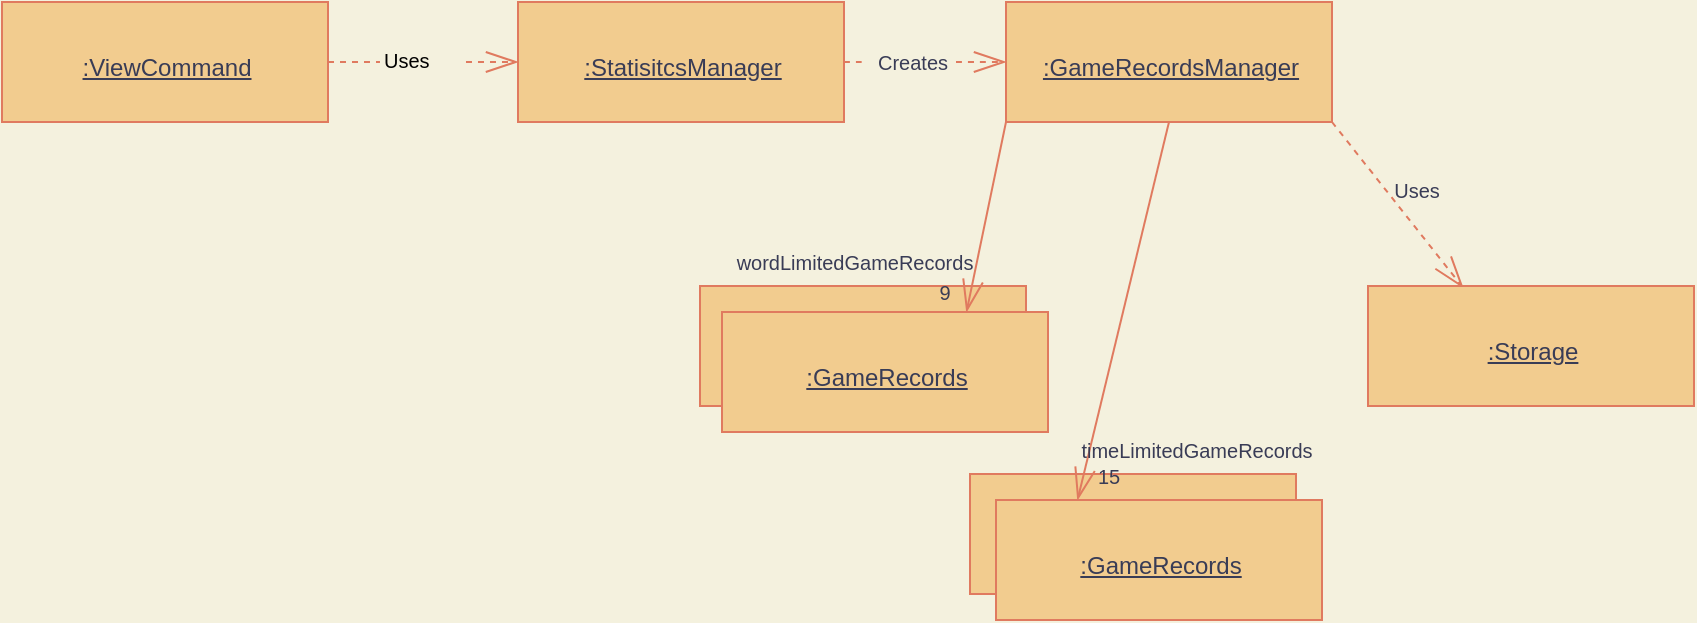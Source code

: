 <mxfile version="15.5.9" type="device"><diagram id="QHfUzlaJXbAv07GRRhTO" name="Page-1"><mxGraphModel dx="1270" dy="537" grid="0" gridSize="10" guides="1" tooltips="1" connect="1" arrows="1" fold="1" page="0" pageScale="1" pageWidth="827" pageHeight="1169" background="#F4F1DE" math="0" shadow="0"><root><mxCell id="0"/><mxCell id="1" parent="0"/><mxCell id="TfJ-_C-92OXg9csvtDC7-1" style="edgeStyle=none;rounded=0;sketch=0;hachureGap=4;orthogonalLoop=1;jettySize=auto;html=1;exitX=1;exitY=0.5;exitDx=0;exitDy=0;fontFamily=Architects Daughter;fontSource=https%3A%2F%2Ffonts.googleapis.com%2Fcss%3Ffamily%3DArchitects%2BDaughter;fontSize=16;endArrow=openThin;startSize=14;endSize=14;targetPerimeterSpacing=8;entryX=0;entryY=0.5;entryDx=0;entryDy=0;endFill=0;strokeColor=#E07A5F;fontColor=#393C56;dashed=1;startArrow=none;startFill=0;labelBackgroundColor=#F4F1DE;" edge="1" parent="1" source="TfJ-_C-92OXg9csvtDC7-21" target="TfJ-_C-92OXg9csvtDC7-3"><mxGeometry relative="1" as="geometry"><mxPoint x="170" y="350" as="sourcePoint"/></mxGeometry></mxCell><mxCell id="TfJ-_C-92OXg9csvtDC7-2" style="edgeStyle=none;curved=1;rounded=1;sketch=0;hachureGap=4;orthogonalLoop=1;jettySize=auto;html=1;exitX=1;exitY=0.5;exitDx=0;exitDy=0;entryX=0;entryY=0.5;entryDx=0;entryDy=0;dashed=1;fontFamily=Helvetica;fontSize=10;fontColor=#393C56;startArrow=none;startFill=0;endArrow=openThin;endFill=0;startSize=14;endSize=14;targetPerimeterSpacing=8;strokeColor=#E07A5F;fillColor=#F2CC8F;labelBackgroundColor=#F4F1DE;" edge="1" parent="1" source="TfJ-_C-92OXg9csvtDC7-19" target="TfJ-_C-92OXg9csvtDC7-6"><mxGeometry relative="1" as="geometry"/></mxCell><mxCell id="TfJ-_C-92OXg9csvtDC7-3" value="&lt;font face=&quot;Helvetica&quot; style=&quot;font-size: 12px&quot;&gt;&lt;u&gt;:StatisitcsManager&lt;/u&gt;&lt;/font&gt;" style="html=1;sketch=0;hachureGap=4;pointerEvents=0;fontFamily=Architects Daughter;fontSource=https%3A%2F%2Ffonts.googleapis.com%2Fcss%3Ffamily%3DArchitects%2BDaughter;fontSize=20;fillColor=#F2CC8F;strokeColor=#E07A5F;fontColor=#393C56;" vertex="1" parent="1"><mxGeometry x="239" y="320" width="163" height="60" as="geometry"/></mxCell><object label="&lt;font face=&quot;Helvetica&quot; style=&quot;font-size: 12px&quot;&gt;&lt;u&gt;:ViewCommand&lt;/u&gt;&lt;/font&gt;" id="TfJ-_C-92OXg9csvtDC7-4"><mxCell style="html=1;sketch=0;hachureGap=4;pointerEvents=0;fontFamily=Architects Daughter;fontSource=https%3A%2F%2Ffonts.googleapis.com%2Fcss%3Ffamily%3DArchitects%2BDaughter;fontSize=20;fillColor=#F2CC8F;strokeColor=#E07A5F;fontColor=#393C56;" vertex="1" parent="1"><mxGeometry x="-19" y="320" width="163" height="60" as="geometry"/></mxCell></object><mxCell id="TfJ-_C-92OXg9csvtDC7-5" value="" style="edgeStyle=none;curved=1;rounded=1;sketch=0;hachureGap=4;orthogonalLoop=1;jettySize=auto;html=1;entryX=0.292;entryY=0.015;entryDx=0;entryDy=0;entryPerimeter=0;dashed=1;fontFamily=Helvetica;fontSize=12;fontColor=#393C56;startArrow=none;startFill=0;endArrow=openThin;endFill=0;startSize=14;endSize=14;sourcePerimeterSpacing=8;targetPerimeterSpacing=8;strokeColor=#E07A5F;fillColor=#F2CC8F;exitX=1;exitY=1;exitDx=0;exitDy=0;labelBackgroundColor=#F4F1DE;" edge="1" parent="1" source="TfJ-_C-92OXg9csvtDC7-6" target="TfJ-_C-92OXg9csvtDC7-17"><mxGeometry x="0.122" y="4" relative="1" as="geometry"><mxPoint as="offset"/></mxGeometry></mxCell><mxCell id="TfJ-_C-92OXg9csvtDC7-6" value="&lt;font face=&quot;Helvetica&quot; style=&quot;font-size: 12px&quot;&gt;&lt;u&gt;:GameRecordsManager&lt;/u&gt;&lt;/font&gt;" style="html=1;sketch=0;hachureGap=4;pointerEvents=0;fontFamily=Architects Daughter;fontSource=https%3A%2F%2Ffonts.googleapis.com%2Fcss%3Ffamily%3DArchitects%2BDaughter;fontSize=20;fillColor=#F2CC8F;strokeColor=#E07A5F;fontColor=#393C56;" vertex="1" parent="1"><mxGeometry x="483" y="320" width="163" height="60" as="geometry"/></mxCell><mxCell id="TfJ-_C-92OXg9csvtDC7-7" value="" style="html=1;sketch=0;hachureGap=4;pointerEvents=0;fontFamily=Architects Daughter;fontSource=https%3A%2F%2Ffonts.googleapis.com%2Fcss%3Ffamily%3DArchitects%2BDaughter;fontSize=20;fillColor=#F2CC8F;strokeColor=#E07A5F;fontColor=#393C56;" vertex="1" parent="1"><mxGeometry x="330" y="462" width="163" height="60" as="geometry"/></mxCell><mxCell id="TfJ-_C-92OXg9csvtDC7-8" value="&lt;font face=&quot;Helvetica&quot; style=&quot;font-size: 12px&quot;&gt;&lt;u&gt;:GameRecords&lt;/u&gt;&lt;/font&gt;" style="html=1;sketch=0;hachureGap=4;pointerEvents=0;fontFamily=Architects Daughter;fontSource=https%3A%2F%2Ffonts.googleapis.com%2Fcss%3Ffamily%3DArchitects%2BDaughter;fontSize=20;fillColor=#F2CC8F;strokeColor=#E07A5F;fontColor=#393C56;" vertex="1" parent="1"><mxGeometry x="341" y="475" width="163" height="60" as="geometry"/></mxCell><mxCell id="TfJ-_C-92OXg9csvtDC7-9" style="edgeStyle=none;rounded=0;sketch=0;hachureGap=4;orthogonalLoop=1;jettySize=auto;html=1;exitX=0.75;exitY=0;exitDx=0;exitDy=0;fontFamily=Architects Daughter;fontSource=https%3A%2F%2Ffonts.googleapis.com%2Fcss%3Ffamily%3DArchitects%2BDaughter;fontSize=16;endArrow=none;startSize=14;endSize=14;sourcePerimeterSpacing=8;targetPerimeterSpacing=8;endFill=0;strokeColor=#E07A5F;fontColor=#393C56;entryX=0;entryY=1;entryDx=0;entryDy=0;startArrow=openThin;startFill=0;labelBackgroundColor=#F4F1DE;" edge="1" parent="1" source="TfJ-_C-92OXg9csvtDC7-8"><mxGeometry relative="1" as="geometry"><mxPoint x="443" y="475" as="sourcePoint"/><mxPoint x="483" y="380" as="targetPoint"/></mxGeometry></mxCell><mxCell id="TfJ-_C-92OXg9csvtDC7-10" value="wordLimitedGameRecords" style="edgeLabel;html=1;align=center;verticalAlign=middle;resizable=0;points=[];fontSize=10;fontFamily=Helvetica;fontColor=#393C56;labelBackgroundColor=none;" vertex="1" connectable="0" parent="TfJ-_C-92OXg9csvtDC7-9"><mxGeometry x="0.187" y="2" relative="1" as="geometry"><mxPoint x="-66" y="31" as="offset"/></mxGeometry></mxCell><mxCell id="TfJ-_C-92OXg9csvtDC7-11" value="9" style="edgeLabel;html=1;align=center;verticalAlign=middle;resizable=0;points=[];fontSize=10;fontFamily=Helvetica;fontColor=#393C56;labelBackgroundColor=none;" vertex="1" connectable="0" parent="TfJ-_C-92OXg9csvtDC7-9"><mxGeometry x="-0.134" y="1" relative="1" as="geometry"><mxPoint x="-19" y="31" as="offset"/></mxGeometry></mxCell><mxCell id="TfJ-_C-92OXg9csvtDC7-12" value="" style="html=1;sketch=0;hachureGap=4;pointerEvents=0;fontFamily=Architects Daughter;fontSource=https%3A%2F%2Ffonts.googleapis.com%2Fcss%3Ffamily%3DArchitects%2BDaughter;fontSize=20;fillColor=#F2CC8F;strokeColor=#E07A5F;fontColor=#393C56;" vertex="1" parent="1"><mxGeometry x="465" y="556" width="163" height="60" as="geometry"/></mxCell><mxCell id="TfJ-_C-92OXg9csvtDC7-13" style="edgeStyle=none;rounded=0;sketch=0;hachureGap=4;orthogonalLoop=1;jettySize=auto;html=1;exitX=0.25;exitY=0;exitDx=0;exitDy=0;fontFamily=Architects Daughter;fontSource=https%3A%2F%2Ffonts.googleapis.com%2Fcss%3Ffamily%3DArchitects%2BDaughter;fontSize=16;endArrow=none;startSize=14;endSize=14;sourcePerimeterSpacing=8;targetPerimeterSpacing=8;endFill=0;strokeColor=#E07A5F;fontColor=#393C56;entryX=0.5;entryY=1;entryDx=0;entryDy=0;startArrow=openThin;startFill=0;labelBackgroundColor=#F4F1DE;" edge="1" parent="1" source="TfJ-_C-92OXg9csvtDC7-16" target="TfJ-_C-92OXg9csvtDC7-6"><mxGeometry relative="1" as="geometry"><mxPoint x="580" y="472" as="sourcePoint"/><mxPoint x="600.75" y="380" as="targetPoint"/></mxGeometry></mxCell><mxCell id="TfJ-_C-92OXg9csvtDC7-14" value="&lt;font style=&quot;font-size: 10px&quot;&gt;timeLimitedGameRecords&lt;/font&gt;" style="edgeLabel;html=1;align=center;verticalAlign=middle;resizable=0;points=[];fontSize=12;fontFamily=Helvetica;fontColor=#393C56;labelBackgroundColor=none;" vertex="1" connectable="0" parent="TfJ-_C-92OXg9csvtDC7-13"><mxGeometry x="-0.042" relative="1" as="geometry"><mxPoint x="37" y="65" as="offset"/></mxGeometry></mxCell><mxCell id="TfJ-_C-92OXg9csvtDC7-15" value="&lt;font style=&quot;font-size: 10px&quot;&gt;15&lt;/font&gt;" style="edgeLabel;html=1;align=center;verticalAlign=middle;resizable=0;points=[];fontSize=12;fontFamily=Helvetica;fontColor=#393C56;labelBackgroundColor=none;" vertex="1" connectable="0" parent="TfJ-_C-92OXg9csvtDC7-13"><mxGeometry x="-0.139" y="-1" relative="1" as="geometry"><mxPoint x="-6" y="69" as="offset"/></mxGeometry></mxCell><mxCell id="TfJ-_C-92OXg9csvtDC7-16" value="&lt;font face=&quot;Helvetica&quot; style=&quot;font-size: 12px&quot;&gt;&lt;u&gt;:GameRecords&lt;/u&gt;&lt;/font&gt;" style="html=1;sketch=0;hachureGap=4;pointerEvents=0;fontFamily=Architects Daughter;fontSource=https%3A%2F%2Ffonts.googleapis.com%2Fcss%3Ffamily%3DArchitects%2BDaughter;fontSize=20;fillColor=#F2CC8F;strokeColor=#E07A5F;fontColor=#393C56;" vertex="1" parent="1"><mxGeometry x="478" y="569" width="163" height="60" as="geometry"/></mxCell><mxCell id="TfJ-_C-92OXg9csvtDC7-17" value="&lt;font face=&quot;Helvetica&quot; style=&quot;font-size: 12px&quot;&gt;&lt;u&gt;:Storage&lt;/u&gt;&lt;/font&gt;" style="html=1;sketch=0;hachureGap=4;pointerEvents=0;fontFamily=Architects Daughter;fontSource=https%3A%2F%2Ffonts.googleapis.com%2Fcss%3Ffamily%3DArchitects%2BDaughter;fontSize=20;fillColor=#F2CC8F;strokeColor=#E07A5F;fontColor=#393C56;" vertex="1" parent="1"><mxGeometry x="664" y="462" width="163" height="60" as="geometry"/></mxCell><mxCell id="TfJ-_C-92OXg9csvtDC7-18" value="Uses" style="edgeLabel;html=1;align=center;verticalAlign=middle;resizable=0;points=[];fontSize=10;fontFamily=Helvetica;fontColor=#393C56;labelBackgroundColor=none;" vertex="1" connectable="0" parent="1"><mxGeometry x="714.003" y="407.005" as="geometry"><mxPoint x="-26" y="7" as="offset"/></mxGeometry></mxCell><mxCell id="TfJ-_C-92OXg9csvtDC7-19" value="Creates" style="text;html=1;align=center;verticalAlign=middle;resizable=0;points=[];autosize=1;strokeColor=none;fillColor=none;rounded=0;labelBackgroundColor=none;sketch=1;hachureGap=4;pointerEvents=0;fontFamily=Helvetica;fontSize=10;fontColor=#393C56;" vertex="1" parent="1"><mxGeometry x="413" y="342" width="45" height="16" as="geometry"/></mxCell><mxCell id="TfJ-_C-92OXg9csvtDC7-20" value="" style="edgeStyle=none;curved=1;rounded=1;sketch=0;hachureGap=4;orthogonalLoop=1;jettySize=auto;html=1;exitX=1;exitY=0.5;exitDx=0;exitDy=0;entryX=0;entryY=0.5;entryDx=0;entryDy=0;dashed=1;fontFamily=Helvetica;fontSize=10;fontColor=#393C56;startArrow=none;startFill=0;endArrow=none;endFill=0;startSize=14;endSize=14;sourcePerimeterSpacing=8;strokeColor=#E07A5F;fillColor=#F2CC8F;labelBackgroundColor=#F4F1DE;" edge="1" parent="1" source="TfJ-_C-92OXg9csvtDC7-3" target="TfJ-_C-92OXg9csvtDC7-19"><mxGeometry relative="1" as="geometry"><mxPoint x="402.0" y="350" as="sourcePoint"/><mxPoint x="483" y="350" as="targetPoint"/></mxGeometry></mxCell><mxCell id="TfJ-_C-92OXg9csvtDC7-21" value="&lt;span style=&quot;color: rgb(0 , 0 , 0) ; font-family: &amp;#34;helvetica&amp;#34; ; font-size: 10px ; font-style: normal ; font-weight: 400 ; letter-spacing: normal ; text-align: center ; text-indent: 0px ; text-transform: none ; word-spacing: 0px ; display: inline ; float: none&quot;&gt;Uses&lt;/span&gt;" style="text;whiteSpace=wrap;html=1;fontSize=10;fontFamily=Helvetica;fontColor=#393C56;" vertex="1" parent="1"><mxGeometry x="169.996" y="336.998" width="43" height="26" as="geometry"/></mxCell><mxCell id="TfJ-_C-92OXg9csvtDC7-22" value="" style="edgeStyle=none;rounded=0;sketch=0;hachureGap=4;orthogonalLoop=1;jettySize=auto;html=1;exitX=1;exitY=0.5;exitDx=0;exitDy=0;fontFamily=Architects Daughter;fontSource=https%3A%2F%2Ffonts.googleapis.com%2Fcss%3Ffamily%3DArchitects%2BDaughter;fontSize=16;endArrow=none;startSize=14;endSize=14;sourcePerimeterSpacing=8;entryX=0;entryY=0.5;entryDx=0;entryDy=0;endFill=0;strokeColor=#E07A5F;fontColor=#393C56;dashed=1;startArrow=none;startFill=0;labelBackgroundColor=#F4F1DE;" edge="1" parent="1" source="TfJ-_C-92OXg9csvtDC7-4" target="TfJ-_C-92OXg9csvtDC7-21"><mxGeometry relative="1" as="geometry"><mxPoint x="170" y="350" as="sourcePoint"/><mxPoint x="239" y="350" as="targetPoint"/></mxGeometry></mxCell></root></mxGraphModel></diagram></mxfile>